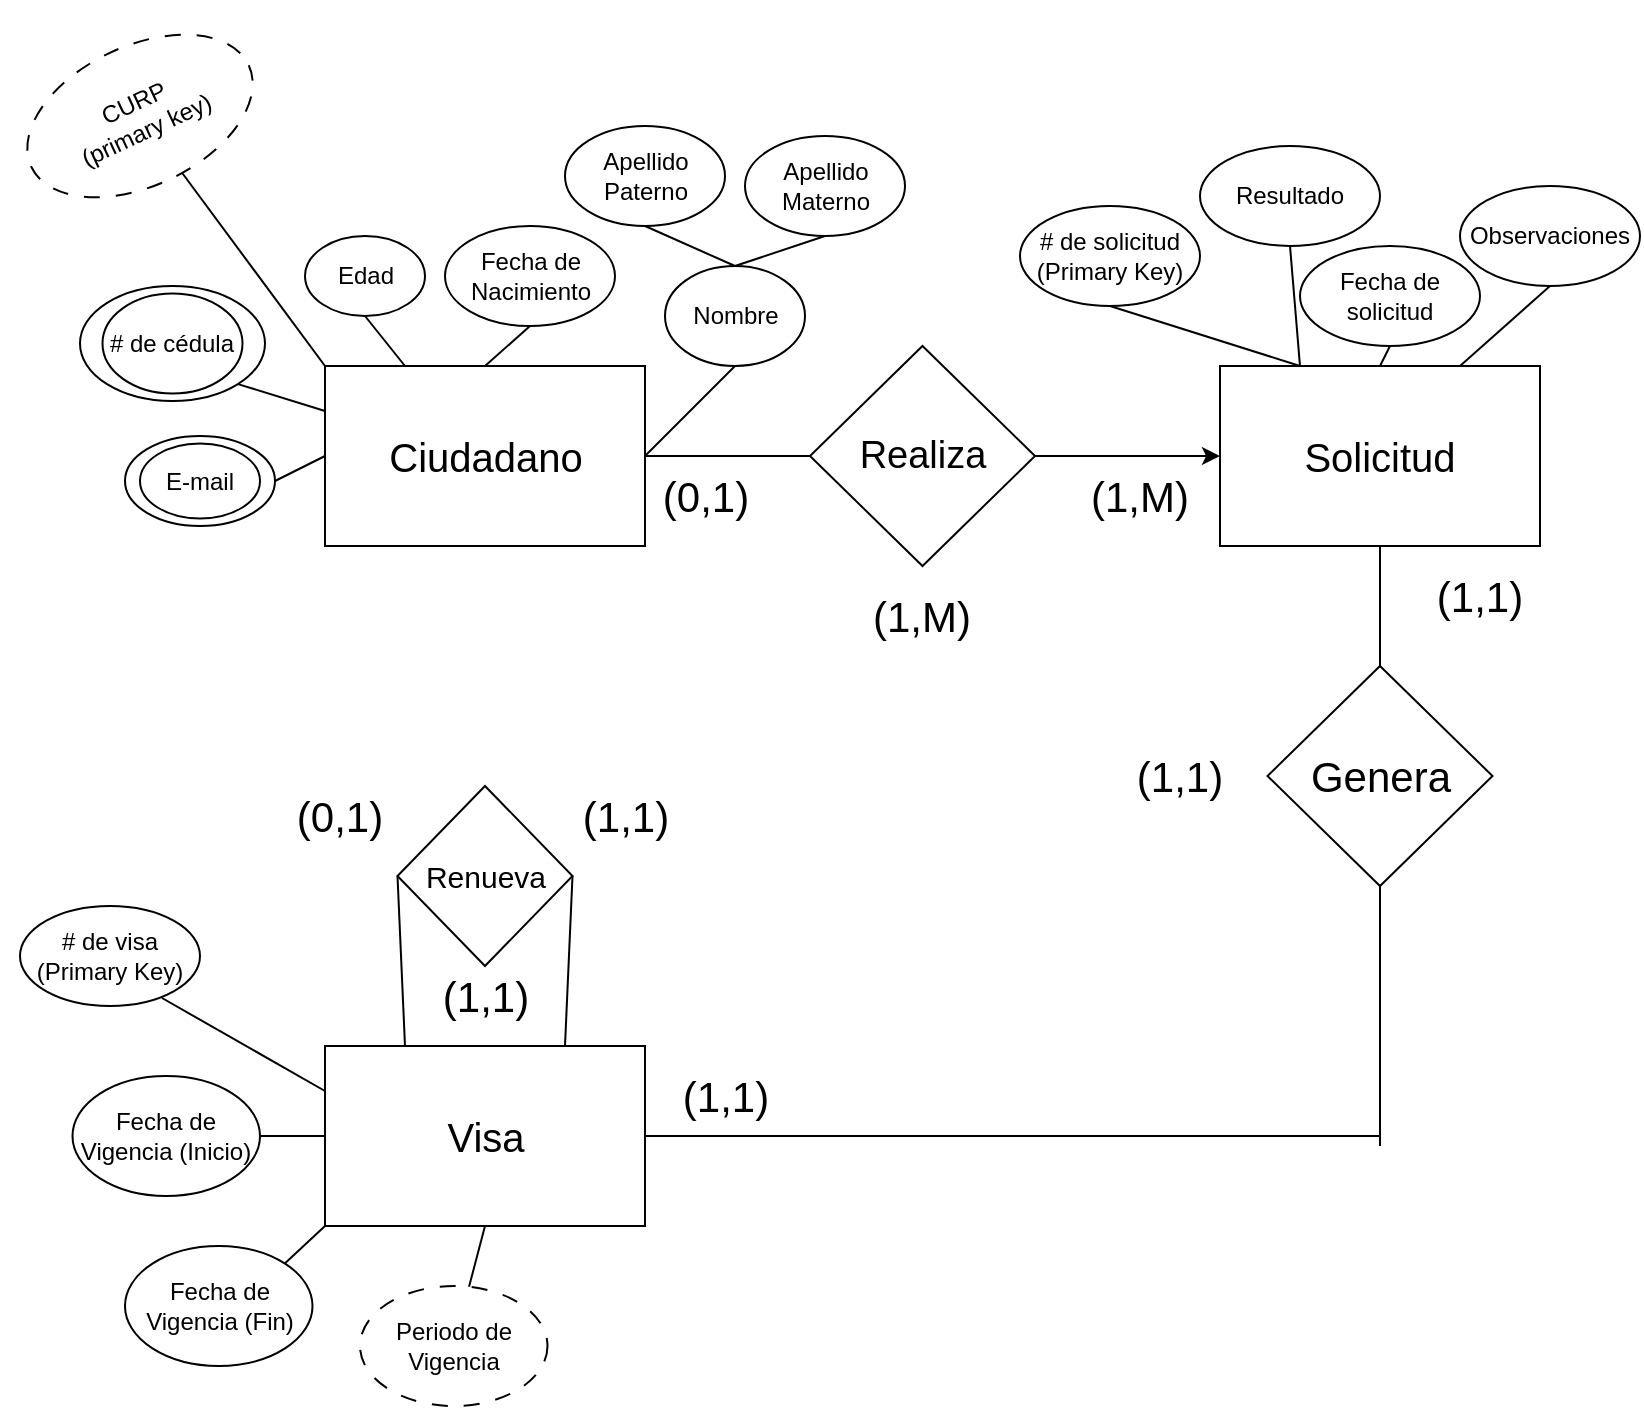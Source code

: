 <mxfile version="26.0.16">
  <diagram name="Page-1" id="SFM-1LCW11wMgiVxfuNA">
    <mxGraphModel dx="1434" dy="790" grid="1" gridSize="10" guides="1" tooltips="1" connect="1" arrows="1" fold="1" page="1" pageScale="1" pageWidth="850" pageHeight="1100" math="0" shadow="0">
      <root>
        <mxCell id="0" />
        <mxCell id="1" parent="0" />
        <mxCell id="jzCX_laI9AOKzLh_iHjM-1" value="&lt;font style=&quot;font-size: 20px;&quot;&gt;Ciudadano&lt;/font&gt;" style="rounded=0;whiteSpace=wrap;html=1;" vertex="1" parent="1">
          <mxGeometry x="182.5" y="210" width="160" height="90" as="geometry" />
        </mxCell>
        <mxCell id="jzCX_laI9AOKzLh_iHjM-2" value="&lt;font style=&quot;font-size: 20px;&quot;&gt;Solicitud&lt;/font&gt;" style="rounded=0;whiteSpace=wrap;html=1;" vertex="1" parent="1">
          <mxGeometry x="630" y="210" width="160" height="90" as="geometry" />
        </mxCell>
        <mxCell id="jzCX_laI9AOKzLh_iHjM-3" value="&lt;font style=&quot;font-size: 20px;&quot;&gt;Visa&lt;/font&gt;" style="rounded=0;whiteSpace=wrap;html=1;" vertex="1" parent="1">
          <mxGeometry x="182.5" y="550" width="160" height="90" as="geometry" />
        </mxCell>
        <mxCell id="jzCX_laI9AOKzLh_iHjM-4" value="CURP&lt;br&gt; (primary key)" style="ellipse;whiteSpace=wrap;html=1;rotation=-25;dashed=1;dashPattern=8 8;" vertex="1" parent="1">
          <mxGeometry x="30" y="50" width="120" height="70" as="geometry" />
        </mxCell>
        <mxCell id="jzCX_laI9AOKzLh_iHjM-5" value="Nombre" style="ellipse;whiteSpace=wrap;html=1;rotation=0;" vertex="1" parent="1">
          <mxGeometry x="352.5" y="160" width="70" height="50" as="geometry" />
        </mxCell>
        <mxCell id="jzCX_laI9AOKzLh_iHjM-6" value="Apellido Materno" style="ellipse;whiteSpace=wrap;html=1;rotation=0;" vertex="1" parent="1">
          <mxGeometry x="392.5" y="95" width="80" height="50" as="geometry" />
        </mxCell>
        <mxCell id="jzCX_laI9AOKzLh_iHjM-7" value="Fecha de&lt;br&gt; Nacimiento" style="ellipse;whiteSpace=wrap;html=1;rotation=0;" vertex="1" parent="1">
          <mxGeometry x="242.5" y="140" width="85" height="50" as="geometry" />
        </mxCell>
        <mxCell id="jzCX_laI9AOKzLh_iHjM-8" value="Edad" style="ellipse;whiteSpace=wrap;html=1;rotation=0;" vertex="1" parent="1">
          <mxGeometry x="172.5" y="145" width="60" height="40" as="geometry" />
        </mxCell>
        <mxCell id="jzCX_laI9AOKzLh_iHjM-10" value="" style="ellipse;whiteSpace=wrap;html=1;" vertex="1" parent="1">
          <mxGeometry x="82.5" y="245" width="75" height="45" as="geometry" />
        </mxCell>
        <mxCell id="jzCX_laI9AOKzLh_iHjM-9" value="E-mail" style="ellipse;whiteSpace=wrap;html=1;rotation=0;" vertex="1" parent="1">
          <mxGeometry x="90" y="248.75" width="60" height="37.5" as="geometry" />
        </mxCell>
        <mxCell id="jzCX_laI9AOKzLh_iHjM-11" value="" style="endArrow=none;html=1;rounded=0;exitX=1;exitY=0.5;exitDx=0;exitDy=0;entryX=0;entryY=0.5;entryDx=0;entryDy=0;" edge="1" parent="1" source="jzCX_laI9AOKzLh_iHjM-10" target="jzCX_laI9AOKzLh_iHjM-1">
          <mxGeometry width="50" height="50" relative="1" as="geometry">
            <mxPoint x="322.5" y="350" as="sourcePoint" />
            <mxPoint x="372.5" y="300" as="targetPoint" />
          </mxGeometry>
        </mxCell>
        <mxCell id="jzCX_laI9AOKzLh_iHjM-12" value="" style="endArrow=none;html=1;rounded=0;exitX=0.5;exitY=1;exitDx=0;exitDy=0;entryX=1;entryY=0.5;entryDx=0;entryDy=0;" edge="1" parent="1" source="jzCX_laI9AOKzLh_iHjM-5" target="jzCX_laI9AOKzLh_iHjM-1">
          <mxGeometry width="50" height="50" relative="1" as="geometry">
            <mxPoint x="158.5" y="345" as="sourcePoint" />
            <mxPoint x="192.5" y="310" as="targetPoint" />
          </mxGeometry>
        </mxCell>
        <mxCell id="jzCX_laI9AOKzLh_iHjM-13" value="" style="endArrow=none;html=1;rounded=0;exitX=0.25;exitY=0;exitDx=0;exitDy=0;entryX=0.5;entryY=1;entryDx=0;entryDy=0;" edge="1" parent="1" source="jzCX_laI9AOKzLh_iHjM-1" target="jzCX_laI9AOKzLh_iHjM-8">
          <mxGeometry width="50" height="50" relative="1" as="geometry">
            <mxPoint x="168.5" y="355" as="sourcePoint" />
            <mxPoint x="202.5" y="320" as="targetPoint" />
          </mxGeometry>
        </mxCell>
        <mxCell id="jzCX_laI9AOKzLh_iHjM-14" value="" style="endArrow=none;html=1;rounded=0;exitX=0.5;exitY=0;exitDx=0;exitDy=0;entryX=0.5;entryY=1;entryDx=0;entryDy=0;" edge="1" parent="1" source="jzCX_laI9AOKzLh_iHjM-1" target="jzCX_laI9AOKzLh_iHjM-7">
          <mxGeometry width="50" height="50" relative="1" as="geometry">
            <mxPoint x="232.5" y="220" as="sourcePoint" />
            <mxPoint x="172.5" y="180" as="targetPoint" />
          </mxGeometry>
        </mxCell>
        <mxCell id="jzCX_laI9AOKzLh_iHjM-15" value="" style="endArrow=none;html=1;rounded=0;exitX=0;exitY=0;exitDx=0;exitDy=0;" edge="1" parent="1" source="jzCX_laI9AOKzLh_iHjM-1" target="jzCX_laI9AOKzLh_iHjM-4">
          <mxGeometry width="50" height="50" relative="1" as="geometry">
            <mxPoint x="362.5" y="380" as="sourcePoint" />
            <mxPoint x="412.5" y="330" as="targetPoint" />
          </mxGeometry>
        </mxCell>
        <mxCell id="jzCX_laI9AOKzLh_iHjM-16" value="" style="endArrow=none;html=1;rounded=0;entryX=0.5;entryY=1;entryDx=0;entryDy=0;exitX=0.5;exitY=0;exitDx=0;exitDy=0;" edge="1" parent="1" source="jzCX_laI9AOKzLh_iHjM-5" target="jzCX_laI9AOKzLh_iHjM-6">
          <mxGeometry width="50" height="50" relative="1" as="geometry">
            <mxPoint x="232.5" y="140" as="sourcePoint" />
            <mxPoint x="282.5" y="90" as="targetPoint" />
          </mxGeometry>
        </mxCell>
        <mxCell id="jzCX_laI9AOKzLh_iHjM-17" value="Apellido Paterno" style="ellipse;whiteSpace=wrap;html=1;rotation=0;" vertex="1" parent="1">
          <mxGeometry x="302.5" y="90" width="80" height="50" as="geometry" />
        </mxCell>
        <mxCell id="jzCX_laI9AOKzLh_iHjM-18" value="" style="endArrow=none;html=1;rounded=0;exitX=0.5;exitY=0;exitDx=0;exitDy=0;entryX=0.5;entryY=1;entryDx=0;entryDy=0;" edge="1" parent="1" source="jzCX_laI9AOKzLh_iHjM-5" target="jzCX_laI9AOKzLh_iHjM-17">
          <mxGeometry width="50" height="50" relative="1" as="geometry">
            <mxPoint x="212.5" y="210" as="sourcePoint" />
            <mxPoint x="352.5" y="130" as="targetPoint" />
          </mxGeometry>
        </mxCell>
        <mxCell id="jzCX_laI9AOKzLh_iHjM-21" value="" style="ellipse;whiteSpace=wrap;html=1;" vertex="1" parent="1">
          <mxGeometry x="60" y="170" width="92.5" height="57.5" as="geometry" />
        </mxCell>
        <mxCell id="jzCX_laI9AOKzLh_iHjM-20" value="# de cédula" style="ellipse;whiteSpace=wrap;html=1;rotation=0;" vertex="1" parent="1">
          <mxGeometry x="71.25" y="173.75" width="70" height="50" as="geometry" />
        </mxCell>
        <mxCell id="jzCX_laI9AOKzLh_iHjM-22" value="" style="endArrow=none;html=1;rounded=0;exitX=1;exitY=1;exitDx=0;exitDy=0;entryX=0;entryY=0.25;entryDx=0;entryDy=0;" edge="1" parent="1" source="jzCX_laI9AOKzLh_iHjM-21" target="jzCX_laI9AOKzLh_iHjM-1">
          <mxGeometry width="50" height="50" relative="1" as="geometry">
            <mxPoint x="167.5" y="278" as="sourcePoint" />
            <mxPoint x="192.5" y="265" as="targetPoint" />
          </mxGeometry>
        </mxCell>
        <mxCell id="jzCX_laI9AOKzLh_iHjM-23" value="&lt;font style=&quot;font-size: 15px;&quot;&gt;Renueva&lt;/font&gt;" style="rhombus;whiteSpace=wrap;html=1;" vertex="1" parent="1">
          <mxGeometry x="218.75" y="420" width="87.5" height="90" as="geometry" />
        </mxCell>
        <mxCell id="jzCX_laI9AOKzLh_iHjM-24" value="&lt;font style=&quot;font-size: 19px;&quot;&gt;Realiza&lt;/font&gt;" style="rhombus;whiteSpace=wrap;html=1;" vertex="1" parent="1">
          <mxGeometry x="425" y="200" width="112.5" height="110" as="geometry" />
        </mxCell>
        <mxCell id="jzCX_laI9AOKzLh_iHjM-27" value="" style="endArrow=none;html=1;rounded=0;entryX=0;entryY=0.5;entryDx=0;entryDy=0;exitX=1;exitY=0.5;exitDx=0;exitDy=0;" edge="1" parent="1" source="jzCX_laI9AOKzLh_iHjM-1" target="jzCX_laI9AOKzLh_iHjM-24">
          <mxGeometry width="50" height="50" relative="1" as="geometry">
            <mxPoint x="340" y="430" as="sourcePoint" />
            <mxPoint x="390" y="380" as="targetPoint" />
          </mxGeometry>
        </mxCell>
        <mxCell id="jzCX_laI9AOKzLh_iHjM-29" value="# de solicitud (Primary Key)" style="ellipse;whiteSpace=wrap;html=1;rotation=0;" vertex="1" parent="1">
          <mxGeometry x="530" y="130" width="90" height="50" as="geometry" />
        </mxCell>
        <mxCell id="jzCX_laI9AOKzLh_iHjM-30" value="" style="endArrow=none;html=1;rounded=0;entryX=0.5;entryY=1;entryDx=0;entryDy=0;exitX=0.25;exitY=0;exitDx=0;exitDy=0;" edge="1" parent="1" target="jzCX_laI9AOKzLh_iHjM-29" source="jzCX_laI9AOKzLh_iHjM-2">
          <mxGeometry width="50" height="50" relative="1" as="geometry">
            <mxPoint x="635" y="155" as="sourcePoint" />
            <mxPoint x="529.5" y="85" as="targetPoint" />
          </mxGeometry>
        </mxCell>
        <mxCell id="jzCX_laI9AOKzLh_iHjM-32" value="Fecha de solicitud" style="ellipse;whiteSpace=wrap;html=1;rotation=0;" vertex="1" parent="1">
          <mxGeometry x="670" y="150" width="90" height="50" as="geometry" />
        </mxCell>
        <mxCell id="jzCX_laI9AOKzLh_iHjM-33" value="" style="endArrow=none;html=1;rounded=0;entryX=0.5;entryY=1;entryDx=0;entryDy=0;exitX=0.5;exitY=0;exitDx=0;exitDy=0;" edge="1" parent="1" source="jzCX_laI9AOKzLh_iHjM-2" target="jzCX_laI9AOKzLh_iHjM-32">
          <mxGeometry width="50" height="50" relative="1" as="geometry">
            <mxPoint x="680" y="220" as="sourcePoint" />
            <mxPoint x="585" y="190" as="targetPoint" />
          </mxGeometry>
        </mxCell>
        <mxCell id="jzCX_laI9AOKzLh_iHjM-34" value="Observaciones" style="ellipse;whiteSpace=wrap;html=1;rotation=0;" vertex="1" parent="1">
          <mxGeometry x="750" y="120" width="90" height="50" as="geometry" />
        </mxCell>
        <mxCell id="jzCX_laI9AOKzLh_iHjM-35" value="" style="endArrow=none;html=1;rounded=0;entryX=0.5;entryY=1;entryDx=0;entryDy=0;exitX=0.75;exitY=0;exitDx=0;exitDy=0;" edge="1" parent="1" source="jzCX_laI9AOKzLh_iHjM-2" target="jzCX_laI9AOKzLh_iHjM-34">
          <mxGeometry width="50" height="50" relative="1" as="geometry">
            <mxPoint x="720" y="220" as="sourcePoint" />
            <mxPoint x="695" y="184" as="targetPoint" />
          </mxGeometry>
        </mxCell>
        <mxCell id="jzCX_laI9AOKzLh_iHjM-36" value="Resultado" style="ellipse;whiteSpace=wrap;html=1;rotation=0;" vertex="1" parent="1">
          <mxGeometry x="620" y="100" width="90" height="50" as="geometry" />
        </mxCell>
        <mxCell id="jzCX_laI9AOKzLh_iHjM-37" value="" style="endArrow=none;html=1;rounded=0;entryX=0.5;entryY=1;entryDx=0;entryDy=0;exitX=0.25;exitY=0;exitDx=0;exitDy=0;" edge="1" parent="1" source="jzCX_laI9AOKzLh_iHjM-2" target="jzCX_laI9AOKzLh_iHjM-36">
          <mxGeometry width="50" height="50" relative="1" as="geometry">
            <mxPoint x="660" y="210" as="sourcePoint" />
            <mxPoint x="585" y="190" as="targetPoint" />
          </mxGeometry>
        </mxCell>
        <mxCell id="jzCX_laI9AOKzLh_iHjM-40" value="# de visa (Primary Key)" style="ellipse;whiteSpace=wrap;html=1;rotation=0;" vertex="1" parent="1">
          <mxGeometry x="30" y="480" width="90" height="50" as="geometry" />
        </mxCell>
        <mxCell id="jzCX_laI9AOKzLh_iHjM-41" value="Fecha de Vigencia (Inicio)" style="ellipse;whiteSpace=wrap;html=1;rotation=0;" vertex="1" parent="1">
          <mxGeometry x="56.25" y="565" width="93.75" height="60" as="geometry" />
        </mxCell>
        <mxCell id="jzCX_laI9AOKzLh_iHjM-42" value="Fecha de Vigencia (Fin)" style="ellipse;whiteSpace=wrap;html=1;rotation=0;" vertex="1" parent="1">
          <mxGeometry x="82.5" y="650" width="93.75" height="60" as="geometry" />
        </mxCell>
        <mxCell id="jzCX_laI9AOKzLh_iHjM-43" value="" style="endArrow=none;html=1;rounded=0;exitX=0.789;exitY=0.92;exitDx=0;exitDy=0;entryX=0;entryY=0.25;entryDx=0;entryDy=0;exitPerimeter=0;" edge="1" parent="1" source="jzCX_laI9AOKzLh_iHjM-40" target="jzCX_laI9AOKzLh_iHjM-3">
          <mxGeometry width="50" height="50" relative="1" as="geometry">
            <mxPoint x="330" y="450" as="sourcePoint" />
            <mxPoint x="380" y="400" as="targetPoint" />
          </mxGeometry>
        </mxCell>
        <mxCell id="jzCX_laI9AOKzLh_iHjM-44" value="" style="endArrow=none;html=1;rounded=0;exitX=1;exitY=0.5;exitDx=0;exitDy=0;entryX=0;entryY=0.5;entryDx=0;entryDy=0;" edge="1" parent="1" source="jzCX_laI9AOKzLh_iHjM-41" target="jzCX_laI9AOKzLh_iHjM-3">
          <mxGeometry width="50" height="50" relative="1" as="geometry">
            <mxPoint x="175" y="525" as="sourcePoint" />
            <mxPoint x="233" y="560" as="targetPoint" />
          </mxGeometry>
        </mxCell>
        <mxCell id="jzCX_laI9AOKzLh_iHjM-45" value="" style="endArrow=none;html=1;rounded=0;exitX=1;exitY=0;exitDx=0;exitDy=0;entryX=0;entryY=1;entryDx=0;entryDy=0;" edge="1" parent="1" source="jzCX_laI9AOKzLh_iHjM-42" target="jzCX_laI9AOKzLh_iHjM-3">
          <mxGeometry width="50" height="50" relative="1" as="geometry">
            <mxPoint x="160" y="605" as="sourcePoint" />
            <mxPoint x="193" y="605" as="targetPoint" />
          </mxGeometry>
        </mxCell>
        <mxCell id="jzCX_laI9AOKzLh_iHjM-46" value="Periodo de Vigencia" style="ellipse;whiteSpace=wrap;html=1;rotation=0;dashed=1;dashPattern=8 8;" vertex="1" parent="1">
          <mxGeometry x="200" y="670" width="93.75" height="60" as="geometry" />
        </mxCell>
        <mxCell id="jzCX_laI9AOKzLh_iHjM-47" value="" style="endArrow=none;html=1;rounded=0;entryX=0.5;entryY=1;entryDx=0;entryDy=0;" edge="1" parent="1" source="jzCX_laI9AOKzLh_iHjM-46" target="jzCX_laI9AOKzLh_iHjM-3">
          <mxGeometry width="50" height="50" relative="1" as="geometry">
            <mxPoint x="172" y="669" as="sourcePoint" />
            <mxPoint x="193" y="650" as="targetPoint" />
          </mxGeometry>
        </mxCell>
        <mxCell id="jzCX_laI9AOKzLh_iHjM-48" value="&lt;font style=&quot;font-size: 21px;&quot;&gt;(0,1)&lt;/font&gt;" style="text;html=1;align=center;verticalAlign=middle;whiteSpace=wrap;rounded=0;" vertex="1" parent="1">
          <mxGeometry x="342.5" y="260" width="60" height="30" as="geometry" />
        </mxCell>
        <mxCell id="jzCX_laI9AOKzLh_iHjM-52" value="" style="endArrow=classic;html=1;rounded=0;exitX=1;exitY=0.5;exitDx=0;exitDy=0;entryX=0;entryY=0.5;entryDx=0;entryDy=0;" edge="1" parent="1" source="jzCX_laI9AOKzLh_iHjM-24" target="jzCX_laI9AOKzLh_iHjM-2">
          <mxGeometry width="50" height="50" relative="1" as="geometry">
            <mxPoint x="560" y="350" as="sourcePoint" />
            <mxPoint x="610" y="300" as="targetPoint" />
          </mxGeometry>
        </mxCell>
        <mxCell id="jzCX_laI9AOKzLh_iHjM-53" value="&lt;font style=&quot;font-size: 21px;&quot;&gt;(1,M)&lt;/font&gt;" style="text;html=1;align=center;verticalAlign=middle;whiteSpace=wrap;rounded=0;" vertex="1" parent="1">
          <mxGeometry x="560" y="260" width="60" height="30" as="geometry" />
        </mxCell>
        <mxCell id="jzCX_laI9AOKzLh_iHjM-54" value="&lt;font style=&quot;font-size: 21px;&quot;&gt;(1,M)&lt;/font&gt;" style="text;html=1;align=center;verticalAlign=middle;whiteSpace=wrap;rounded=0;" vertex="1" parent="1">
          <mxGeometry x="451.25" y="320" width="60" height="30" as="geometry" />
        </mxCell>
        <mxCell id="jzCX_laI9AOKzLh_iHjM-55" value="&lt;font style=&quot;font-size: 21px;&quot;&gt;(1,1)&lt;/font&gt;" style="text;html=1;align=center;verticalAlign=middle;whiteSpace=wrap;rounded=0;" vertex="1" parent="1">
          <mxGeometry x="302.5" y="420" width="60" height="30" as="geometry" />
        </mxCell>
        <mxCell id="jzCX_laI9AOKzLh_iHjM-56" value="&lt;font style=&quot;font-size: 21px;&quot;&gt;(1,1)&lt;/font&gt;" style="text;html=1;align=center;verticalAlign=middle;whiteSpace=wrap;rounded=0;" vertex="1" parent="1">
          <mxGeometry x="352.5" y="560" width="60" height="30" as="geometry" />
        </mxCell>
        <mxCell id="jzCX_laI9AOKzLh_iHjM-57" value="&lt;font style=&quot;font-size: 21px;&quot;&gt;Genera&lt;/font&gt;" style="rhombus;whiteSpace=wrap;html=1;" vertex="1" parent="1">
          <mxGeometry x="653.75" y="360" width="112.5" height="110" as="geometry" />
        </mxCell>
        <mxCell id="jzCX_laI9AOKzLh_iHjM-58" value="&lt;font style=&quot;font-size: 21px;&quot;&gt;(1,1)&lt;/font&gt;" style="text;html=1;align=center;verticalAlign=middle;whiteSpace=wrap;rounded=0;" vertex="1" parent="1">
          <mxGeometry x="730" y="310" width="60" height="30" as="geometry" />
        </mxCell>
        <mxCell id="jzCX_laI9AOKzLh_iHjM-59" value="" style="endArrow=none;html=1;rounded=0;entryX=0.5;entryY=0;entryDx=0;entryDy=0;exitX=0.5;exitY=1;exitDx=0;exitDy=0;" edge="1" parent="1" source="jzCX_laI9AOKzLh_iHjM-2" target="jzCX_laI9AOKzLh_iHjM-57">
          <mxGeometry width="50" height="50" relative="1" as="geometry">
            <mxPoint x="640" y="360" as="sourcePoint" />
            <mxPoint x="640" y="430" as="targetPoint" />
          </mxGeometry>
        </mxCell>
        <mxCell id="jzCX_laI9AOKzLh_iHjM-62" value="" style="endArrow=none;html=1;rounded=0;exitX=1;exitY=0.5;exitDx=0;exitDy=0;" edge="1" parent="1" source="jzCX_laI9AOKzLh_iHjM-3">
          <mxGeometry width="50" height="50" relative="1" as="geometry">
            <mxPoint x="460" y="590" as="sourcePoint" />
            <mxPoint x="710" y="595" as="targetPoint" />
          </mxGeometry>
        </mxCell>
        <mxCell id="jzCX_laI9AOKzLh_iHjM-63" value="" style="endArrow=none;html=1;rounded=0;entryX=0.5;entryY=1;entryDx=0;entryDy=0;" edge="1" parent="1" target="jzCX_laI9AOKzLh_iHjM-57">
          <mxGeometry width="50" height="50" relative="1" as="geometry">
            <mxPoint x="710" y="600" as="sourcePoint" />
            <mxPoint x="730" y="515" as="targetPoint" />
          </mxGeometry>
        </mxCell>
        <mxCell id="jzCX_laI9AOKzLh_iHjM-64" value="&lt;font style=&quot;font-size: 21px;&quot;&gt;(1,1)&lt;/font&gt;" style="text;html=1;align=center;verticalAlign=middle;whiteSpace=wrap;rounded=0;" vertex="1" parent="1">
          <mxGeometry x="580" y="400" width="60" height="30" as="geometry" />
        </mxCell>
        <mxCell id="jzCX_laI9AOKzLh_iHjM-65" value="" style="endArrow=none;html=1;rounded=0;entryX=0;entryY=0.5;entryDx=0;entryDy=0;exitX=0.25;exitY=0;exitDx=0;exitDy=0;" edge="1" parent="1" source="jzCX_laI9AOKzLh_iHjM-3" target="jzCX_laI9AOKzLh_iHjM-23">
          <mxGeometry width="50" height="50" relative="1" as="geometry">
            <mxPoint x="177.5" y="510" as="sourcePoint" />
            <mxPoint x="227.5" y="460" as="targetPoint" />
          </mxGeometry>
        </mxCell>
        <mxCell id="jzCX_laI9AOKzLh_iHjM-66" value="" style="endArrow=none;html=1;rounded=0;entryX=1;entryY=0.5;entryDx=0;entryDy=0;exitX=0.75;exitY=0;exitDx=0;exitDy=0;" edge="1" parent="1" source="jzCX_laI9AOKzLh_iHjM-3" target="jzCX_laI9AOKzLh_iHjM-23">
          <mxGeometry width="50" height="50" relative="1" as="geometry">
            <mxPoint x="233" y="560" as="sourcePoint" />
            <mxPoint x="229" y="445" as="targetPoint" />
          </mxGeometry>
        </mxCell>
        <mxCell id="jzCX_laI9AOKzLh_iHjM-67" value="&lt;font style=&quot;font-size: 21px;&quot;&gt;(0,1)&lt;/font&gt;" style="text;html=1;align=center;verticalAlign=middle;whiteSpace=wrap;rounded=0;" vertex="1" parent="1">
          <mxGeometry x="160" y="420" width="60" height="30" as="geometry" />
        </mxCell>
        <mxCell id="jzCX_laI9AOKzLh_iHjM-68" value="&lt;font style=&quot;font-size: 21px;&quot;&gt;(1,1)&lt;/font&gt;" style="text;html=1;align=center;verticalAlign=middle;whiteSpace=wrap;rounded=0;" vertex="1" parent="1">
          <mxGeometry x="232.5" y="510" width="60" height="30" as="geometry" />
        </mxCell>
      </root>
    </mxGraphModel>
  </diagram>
</mxfile>
